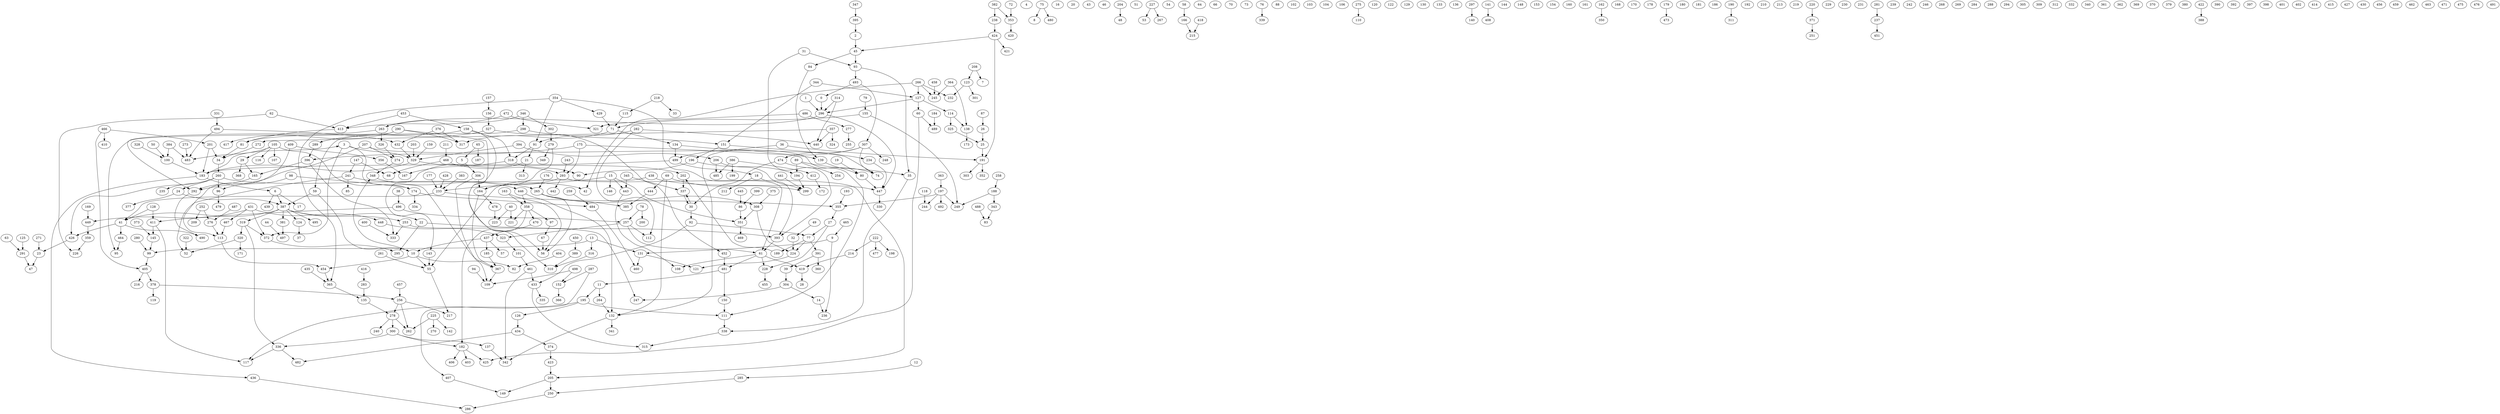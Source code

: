 digraph {
	0 [label=0]
	1 [label=1]
	2 [label=2]
	3 [label=3]
	4 [label=4]
	5 [label=5]
	6 [label=6]
	7 [label=7]
	8 [label=8]
	9 [label=9]
	10 [label=10]
	11 [label=11]
	12 [label=12]
	13 [label=13]
	14 [label=14]
	15 [label=15]
	16 [label=16]
	17 [label=17]
	18 [label=18]
	19 [label=19]
	20 [label=20]
	21 [label=21]
	22 [label=22]
	23 [label=23]
	24 [label=24]
	25 [label=25]
	26 [label=26]
	27 [label=27]
	28 [label=28]
	29 [label=29]
	30 [label=30]
	31 [label=31]
	32 [label=32]
	33 [label=33]
	34 [label=34]
	35 [label=35]
	36 [label=36]
	37 [label=37]
	38 [label=38]
	39 [label=39]
	40 [label=40]
	41 [label=41]
	42 [label=42]
	43 [label=43]
	44 [label=44]
	45 [label=45]
	46 [label=46]
	47 [label=47]
	48 [label=48]
	49 [label=49]
	50 [label=50]
	51 [label=51]
	52 [label=52]
	53 [label=53]
	54 [label=54]
	55 [label=55]
	56 [label=56]
	57 [label=57]
	58 [label=58]
	59 [label=59]
	60 [label=60]
	61 [label=61]
	62 [label=62]
	63 [label=63]
	64 [label=64]
	65 [label=65]
	66 [label=66]
	67 [label=67]
	68 [label=68]
	69 [label=69]
	70 [label=70]
	71 [label=71]
	72 [label=72]
	73 [label=73]
	74 [label=74]
	75 [label=75]
	76 [label=76]
	77 [label=77]
	78 [label=78]
	79 [label=79]
	80 [label=80]
	81 [label=81]
	82 [label=82]
	83 [label=83]
	84 [label=84]
	85 [label=85]
	86 [label=86]
	87 [label=87]
	88 [label=88]
	89 [label=89]
	90 [label=90]
	91 [label=91]
	92 [label=92]
	93 [label=93]
	94 [label=94]
	95 [label=95]
	96 [label=96]
	97 [label=97]
	98 [label=98]
	99 [label=99]
	100 [label=100]
	101 [label=101]
	102 [label=102]
	103 [label=103]
	104 [label=104]
	105 [label=105]
	106 [label=106]
	107 [label=107]
	108 [label=108]
	109 [label=109]
	110 [label=110]
	111 [label=111]
	112 [label=112]
	113 [label=113]
	114 [label=114]
	115 [label=115]
	116 [label=116]
	117 [label=117]
	118 [label=118]
	119 [label=119]
	120 [label=120]
	121 [label=121]
	122 [label=122]
	123 [label=123]
	124 [label=124]
	125 [label=125]
	126 [label=126]
	127 [label=127]
	128 [label=128]
	129 [label=129]
	130 [label=130]
	131 [label=131]
	132 [label=132]
	133 [label=133]
	134 [label=134]
	135 [label=135]
	136 [label=136]
	137 [label=137]
	138 [label=138]
	139 [label=139]
	140 [label=140]
	141 [label=141]
	142 [label=142]
	143 [label=143]
	144 [label=144]
	145 [label=145]
	146 [label=146]
	147 [label=147]
	148 [label=148]
	149 [label=149]
	150 [label=150]
	151 [label=151]
	152 [label=152]
	153 [label=153]
	154 [label=154]
	155 [label=155]
	156 [label=156]
	157 [label=157]
	158 [label=158]
	159 [label=159]
	160 [label=160]
	161 [label=161]
	162 [label=162]
	163 [label=163]
	164 [label=164]
	165 [label=165]
	166 [label=166]
	167 [label=167]
	168 [label=168]
	169 [label=169]
	170 [label=170]
	171 [label=171]
	172 [label=172]
	173 [label=173]
	174 [label=174]
	175 [label=175]
	176 [label=176]
	177 [label=177]
	178 [label=178]
	179 [label=179]
	180 [label=180]
	181 [label=181]
	182 [label=182]
	183 [label=183]
	184 [label=184]
	185 [label=185]
	186 [label=186]
	187 [label=187]
	188 [label=188]
	189 [label=189]
	190 [label=190]
	191 [label=191]
	192 [label=192]
	193 [label=193]
	194 [label=194]
	195 [label=195]
	196 [label=196]
	197 [label=197]
	198 [label=198]
	199 [label=199]
	200 [label=200]
	201 [label=201]
	202 [label=202]
	203 [label=203]
	204 [label=204]
	205 [label=205]
	206 [label=206]
	207 [label=207]
	208 [label=208]
	209 [label=209]
	210 [label=210]
	211 [label=211]
	212 [label=212]
	213 [label=213]
	214 [label=214]
	215 [label=215]
	216 [label=216]
	217 [label=217]
	218 [label=218]
	219 [label=219]
	220 [label=220]
	221 [label=221]
	222 [label=222]
	223 [label=223]
	224 [label=224]
	225 [label=225]
	226 [label=226]
	227 [label=227]
	228 [label=228]
	229 [label=229]
	230 [label=230]
	231 [label=231]
	232 [label=232]
	233 [label=233]
	234 [label=234]
	235 [label=235]
	236 [label=236]
	237 [label=237]
	238 [label=238]
	239 [label=239]
	240 [label=240]
	241 [label=241]
	242 [label=242]
	243 [label=243]
	244 [label=244]
	245 [label=245]
	246 [label=246]
	247 [label=247]
	248 [label=248]
	249 [label=249]
	250 [label=250]
	251 [label=251]
	252 [label=252]
	253 [label=253]
	254 [label=254]
	255 [label=255]
	256 [label=256]
	257 [label=257]
	258 [label=258]
	259 [label=259]
	260 [label=260]
	261 [label=261]
	262 [label=262]
	263 [label=263]
	264 [label=264]
	265 [label=265]
	266 [label=266]
	267 [label=267]
	268 [label=268]
	269 [label=269]
	270 [label=270]
	271 [label=271]
	272 [label=272]
	273 [label=273]
	274 [label=274]
	275 [label=275]
	276 [label=276]
	277 [label=277]
	278 [label=278]
	279 [label=279]
	280 [label=280]
	281 [label=281]
	282 [label=282]
	283 [label=283]
	284 [label=284]
	285 [label=285]
	286 [label=286]
	287 [label=287]
	288 [label=288]
	289 [label=289]
	290 [label=290]
	291 [label=291]
	292 [label=292]
	293 [label=293]
	294 [label=294]
	295 [label=295]
	296 [label=296]
	297 [label=297]
	298 [label=298]
	299 [label=299]
	300 [label=300]
	301 [label=301]
	302 [label=302]
	303 [label=303]
	304 [label=304]
	305 [label=305]
	306 [label=306]
	307 [label=307]
	308 [label=308]
	309 [label=309]
	310 [label=310]
	311 [label=311]
	312 [label=312]
	313 [label=313]
	314 [label=314]
	315 [label=315]
	316 [label=316]
	317 [label=317]
	318 [label=318]
	319 [label=319]
	320 [label=320]
	321 [label=321]
	322 [label=322]
	323 [label=323]
	324 [label=324]
	325 [label=325]
	326 [label=326]
	327 [label=327]
	328 [label=328]
	329 [label=329]
	330 [label=330]
	331 [label=331]
	332 [label=332]
	333 [label=333]
	334 [label=334]
	335 [label=335]
	336 [label=336]
	337 [label=337]
	338 [label=338]
	339 [label=339]
	340 [label=340]
	341 [label=341]
	342 [label=342]
	343 [label=343]
	344 [label=344]
	345 [label=345]
	346 [label=346]
	347 [label=347]
	348 [label=348]
	349 [label=349]
	350 [label=350]
	351 [label=351]
	352 [label=352]
	353 [label=353]
	354 [label=354]
	355 [label=355]
	356 [label=356]
	357 [label=357]
	358 [label=358]
	359 [label=359]
	360 [label=360]
	361 [label=361]
	362 [label=362]
	363 [label=363]
	364 [label=364]
	365 [label=365]
	366 [label=366]
	367 [label=367]
	368 [label=368]
	369 [label=369]
	370 [label=370]
	371 [label=371]
	372 [label=372]
	373 [label=373]
	374 [label=374]
	375 [label=375]
	376 [label=376]
	377 [label=377]
	378 [label=378]
	379 [label=379]
	380 [label=380]
	381 [label=381]
	382 [label=382]
	383 [label=383]
	384 [label=384]
	385 [label=385]
	386 [label=386]
	387 [label=387]
	388 [label=388]
	389 [label=389]
	390 [label=390]
	391 [label=391]
	392 [label=392]
	393 [label=393]
	394 [label=394]
	395 [label=395]
	396 [label=396]
	397 [label=397]
	398 [label=398]
	399 [label=399]
	400 [label=400]
	401 [label=401]
	402 [label=402]
	403 [label=403]
	404 [label=404]
	405 [label=405]
	406 [label=406]
	407 [label=407]
	408 [label=408]
	409 [label=409]
	410 [label=410]
	411 [label=411]
	412 [label=412]
	413 [label=413]
	414 [label=414]
	415 [label=415]
	416 [label=416]
	417 [label=417]
	418 [label=418]
	419 [label=419]
	420 [label=420]
	421 [label=421]
	422 [label=422]
	423 [label=423]
	424 [label=424]
	425 [label=425]
	426 [label=426]
	427 [label=427]
	428 [label=428]
	429 [label=429]
	430 [label=430]
	431 [label=431]
	432 [label=432]
	433 [label=433]
	434 [label=434]
	435 [label=435]
	436 [label=436]
	437 [label=437]
	438 [label=438]
	439 [label=439]
	440 [label=440]
	441 [label=441]
	442 [label=442]
	443 [label=443]
	444 [label=444]
	445 [label=445]
	446 [label=446]
	447 [label=447]
	448 [label=448]
	449 [label=449]
	450 [label=450]
	451 [label=451]
	452 [label=452]
	453 [label=453]
	454 [label=454]
	455 [label=455]
	456 [label=456]
	457 [label=457]
	458 [label=458]
	459 [label=459]
	460 [label=460]
	461 [label=461]
	462 [label=462]
	463 [label=463]
	464 [label=464]
	465 [label=465]
	466 [label=466]
	467 [label=467]
	468 [label=468]
	469 [label=469]
	470 [label=470]
	471 [label=471]
	472 [label=472]
	473 [label=473]
	474 [label=474]
	475 [label=475]
	476 [label=476]
	477 [label=477]
	478 [label=478]
	479 [label=479]
	480 [label=480]
	481 [label=481]
	482 [label=482]
	483 [label=483]
	484 [label=484]
	485 [label=485]
	486 [label=486]
	487 [label=487]
	488 [label=488]
	489 [label=489]
	490 [label=490]
	491 [label=491]
	492 [label=492]
	493 [label=493]
	494 [label=494]
	495 [label=495]
	496 [label=496]
	497 [label=497]
	498 [label=498]
	499 [label=499]
	448 -> 323
	496 -> 257
	3 -> 372
	208 -> 123
	60 -> 489
	127 -> 114
	493 -> 0
	278 -> 262
	193 -> 355
	3 -> 329
	79 -> 155
	93 -> 35
	472 -> 413
	260 -> 96
	10 -> 82
	358 -> 470
	214 -> 419
	447 -> 330
	49 -> 32
	256 -> 262
	407 -> 149
	98 -> 96
	67 -> 56
	354 -> 429
	260 -> 426
	91 -> 21
	158 -> 318
	481 -> 150
	21 -> 313
	93 -> 493
	76 -> 339
	174 -> 484
	486 -> 277
	55 -> 217
	225 -> 262
	383 -> 233
	467 -> 113
	143 -> 55
	137 -> 342
	196 -> 90
	281 -> 237
	453 -> 158
	395 -> 2
	304 -> 247
	424 -> 45
	319 -> 320
	412 -> 172
	196 -> 194
	105 -> 29
	356 -> 167
	431 -> 448
	195 -> 117
	422 -> 388
	484 -> 460
	345 -> 337
	45 -> 84
	358 -> 221
	411 -> 117
	265 -> 56
	307 -> 499
	437 -> 10
	123 -> 301
	357 -> 324
	151 -> 234
	183 -> 3
	276 -> 113
	478 -> 223
	266 -> 245
	466 -> 405
	386 -> 485
	394 -> 206
	374 -> 423
	326 -> 274
	97 -> 67
	189 -> 202
	348 -> 446
	207 -> 274
	205 -> 149
	354 -> 61
	300 -> 336
	6 -> 387
	250 -> 286
	452 -> 481
	147 -> 241
	389 -> 310
	293 -> 205
	165 -> 292
	387 -> 495
	12 -> 285
	431 -> 449
	218 -> 33
	111 -> 338
	35 -> 338
	115 -> 71
	40 -> 223
	134 -> 111
	169 -> 449
	436 -> 286
	44 -> 497
	94 -> 109
	194 -> 299
	274 -> 348
	118 -> 244
	499 -> 18
	266 -> 232
	147 -> 68
	138 -> 173
	345 -> 443
	320 -> 52
	190 -> 311
	234 -> 447
	433 -> 315
	11 -> 195
	293 -> 442
	434 -> 374
	91 -> 318
	113 -> 454
	275 -> 110
	290 -> 56
	346 -> 298
	355 -> 27
	354 -> 365
	39 -> 304
	61 -> 228
	285 -> 250
	3 -> 367
	405 -> 216
	293 -> 164
	373 -> 145
	457 -> 256
	344 -> 151
	184 -> 489
	227 -> 267
	353 -> 420
	163 -> 56
	155 -> 249
	207 -> 292
	488 -> 83
	151 -> 196
	446 -> 358
	243 -> 293
	22 -> 393
	202 -> 337
	400 -> 333
	256 -> 278
	158 -> 81
	128 -> 41
	329 -> 183
	69 -> 444
	222 -> 477
	354 -> 91
	382 -> 238
	351 -> 469
	176 -> 265
	396 -> 165
	384 -> 100
	61 -> 419
	77 -> 189
	201 -> 34
	139 -> 80
	343 -> 83
	358 -> 182
	105 -> 107
	152 -> 366
	365 -> 135
	75 -> 8
	387 -> 124
	359 -> 226
	419 -> 28
	257 -> 323
	159 -> 329
	271 -> 23
	298 -> 151
	11 -> 264
	331 -> 494
	77 -> 224
	461 -> 342
	89 -> 254
	13 -> 131
	429 -> 71
	201 -> 183
	306 -> 164
	320 -> 171
	164 -> 478
	99 -> 405
	183 -> 436
	34 -> 260
	252 -> 209
	241 -> 52
	222 -> 214
	162 -> 350
	273 -> 483
	364 -> 138
	59 -> 10
	13 -> 99
	289 -> 396
	126 -> 434
	278 -> 300
	131 -> 460
	123 -> 232
	158 -> 310
	237 -> 451
	80 -> 447
	19 -> 80
	464 -> 95
	15 -> 233
	87 -> 26
	72 -> 353
	409 -> 356
	443 -> 108
	175 -> 396
	282 -> 91
	5 -> 306
	470 -> 437
	61 -> 481
	10 -> 454
	96 -> 479
	125 -> 291
	259 -> 484
	405 -> 378
	375 -> 308
	378 -> 256
	197 -> 244
	496 -> 411
	114 -> 325
	206 -> 299
	329 -> 202
	287 -> 152
	282 -> 112
	357 -> 272
	424 -> 421
	413 -> 81
	384 -> 483
	431 -> 467
	307 -> 474
	465 -> 9
	260 -> 235
	314 -> 440
	426 -> 23
	438 -> 55
	253 -> 333
	302 -> 279
	6 -> 17
	435 -> 365
	197 -> 355
	411 -> 145
	27 -> 77
	399 -> 86
	346 -> 302
	266 -> 127
	409 -> 113
	18 -> 212
	29 -> 368
	290 -> 417
	498 -> 109
	203 -> 329
	164 -> 367
	222 -> 198
	204 -> 48
	266 -> 42
	29 -> 165
	30 -> 337
	290 -> 95
	260 -> 265
	282 -> 440
	346 -> 263
	22 -> 295
	279 -> 349
	208 -> 7
	404 -> 82
	15 -> 351
	61 -> 108
	256 -> 217
	416 -> 283
	41 -> 464
	59 -> 387
	183 -> 6
	23 -> 47
	387 -> 319
	98 -> 174
	71 -> 134
	258 -> 188
	145 -> 99
	291 -> 47
	437 -> 185
	185 -> 367
	280 -> 99
	225 -> 270
	1 -> 296
	472 -> 321
	177 -> 233
	69 -> 299
	453 -> 413
	376 -> 317
	24 -> 377
	114 -> 138
	272 -> 34
	461 -> 433
	253 -> 247
	238 -> 424
	466 -> 410
	438 -> 447
	92 -> 77
	63 -> 291
	446 -> 132
	328 -> 100
	175 -> 293
	367 -> 109
	387 -> 41
	36 -> 132
	499 -> 183
	337 -> 30
	15 -> 146
	260 -> 24
	211 -> 468
	386 -> 412
	423 -> 205
	387 -> 22
	175 -> 139
	297 -> 140
	58 -> 166
	62 -> 226
	344 -> 127
	155 -> 71
	263 -> 326
	431 -> 372
	127 -> 60
	62 -> 413
	394 -> 329
	31 -> 393
	336 -> 482
	458 -> 245
	27 -> 228
	218 -> 115
	433 -> 335
	257 -> 61
	182 -> 406
	24 -> 387
	314 -> 296
	65 -> 5
	191 -> 303
	60 -> 425
	30 -> 92
	86 -> 351
	445 -> 86
	494 -> 432
	166 -> 215
	257 -> 112
	65 -> 187
	308 -> 351
	205 -> 250
	261 -> 55
	424 -> 191
	2 -> 45
	92 -> 433
	318 -> 90
	188 -> 249
	437 -> 57
	40 -> 221
	306 -> 109
	195 -> 111
	325 -> 25
	89 -> 194
	296 -> 447
	15 -> 443
	84 -> 139
	468 -> 293
	195 -> 126
	494 -> 483
	141 -> 408
	25 -> 191
	78 -> 257
	105 -> 174
	191 -> 352
	105 -> 483
	290 -> 317
	364 -> 245
	486 -> 321
	0 -> 296
	38 -> 496
	135 -> 278
	13 -> 316
	105 -> 116
	318 -> 167
	428 -> 233
	206 -> 485
	150 -> 111
	45 -> 93
	292 -> 490
	77 -> 391
	300 -> 137
	26 -> 25
	347 -> 395
	391 -> 39
	10 -> 55
	322 -> 52
	41 -> 490
	157 -> 156
	6 -> 439
	241 -> 85
	381 -> 497
	228 -> 455
	357 -> 440
	21 -> 143
	287 -> 407
	263 -> 292
	278 -> 240
	188 -> 343
	227 -> 53
	224 -> 121
	132 -> 341
	233 -> 355
	300 -> 182
	316 -> 310
	371 -> 251
	81 -> 34
	387 -> 253
	358 -> 97
	101 -> 461
	41 -> 426
	277 -> 255
	396 -> 333
	319 -> 372
	319 -> 336
	197 -> 492
	487 -> 276
	387 -> 381
	241 -> 42
	182 -> 403
	197 -> 249
	131 -> 121
	296 -> 263
	132 -> 342
	327 -> 452
	9 -> 236
	71 -> 317
	78 -> 200
	36 -> 191
	134 -> 499
	418 -> 215
	279 -> 164
	252 -> 276
	75 -> 480
	89 -> 35
	474 -> 30
	69 -> 132
	382 -> 353
	336 -> 117
	225 -> 142
	481 -> 11
	128 -> 411
	498 -> 152
	432 -> 329
	298 -> 59
	156 -> 327
	323 -> 101
	100 -> 183
	449 -> 359
	308 -> 224
	14 -> 236
	9 -> 131
	174 -> 334
	468 -> 68
	32 -> 224
	265 -> 308
	304 -> 14
	265 -> 385
	124 -> 37
	127 -> 296
	233 -> 41
	307 -> 248
	376 -> 432
	450 -> 389
	441 -> 299
	434 -> 482
	327 -> 289
	393 -> 61
	493 -> 307
	386 -> 199
	10 -> 348
	50 -> 100
	18 -> 393
	163 -> 358
	444 -> 385
	207 -> 74
	363 -> 197
	372 -> 295
	378 -> 119
	220 -> 371
	283 -> 135
	31 -> 93
	182 -> 425
	338 -> 315
	179 -> 473
	454 -> 365
	474 -> 74
	307 -> 74
	391 -> 360
	264 -> 132
	466 -> 201
}